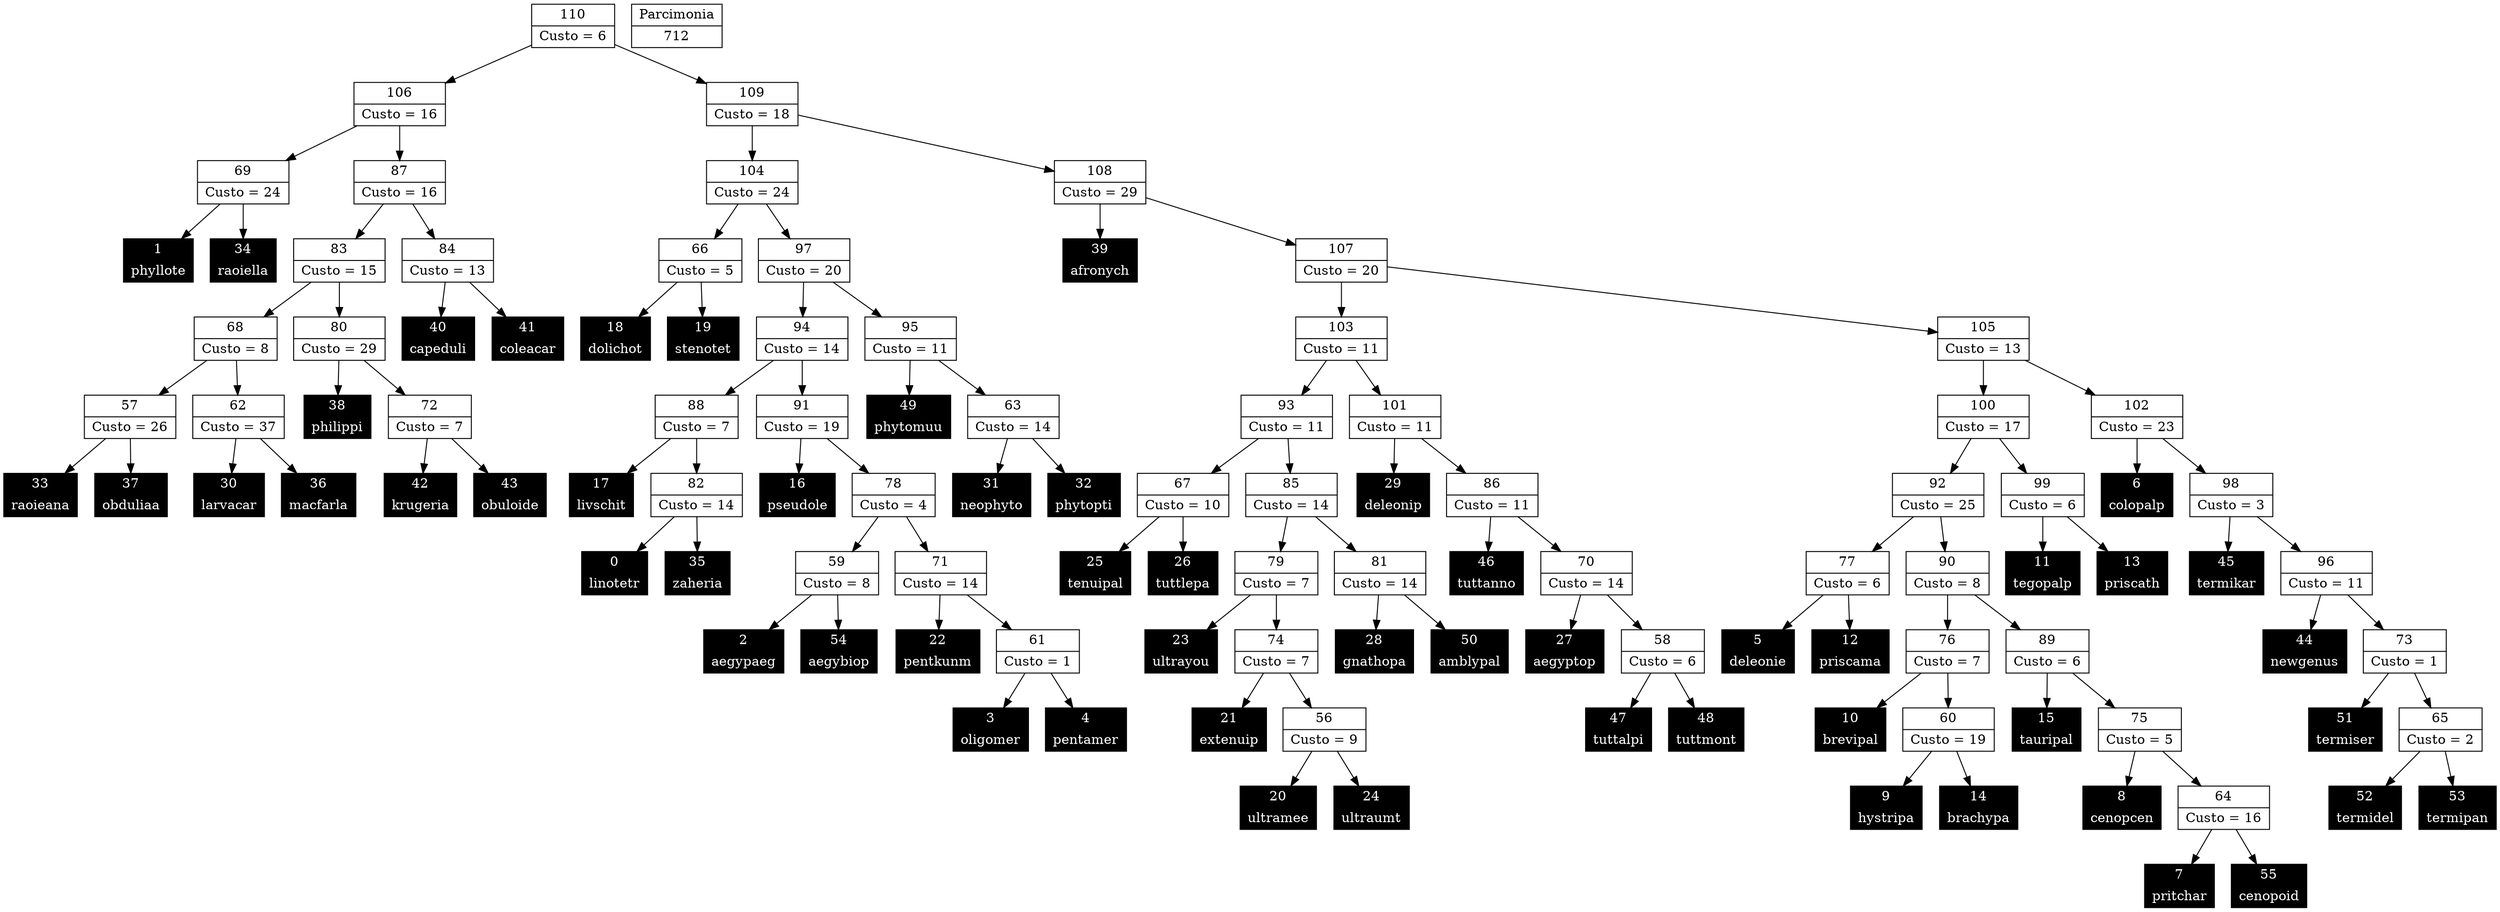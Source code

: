 Digraph G {
0 [shape="record", label="{0 | linotetr}",style=filled, color=black, fontcolor=white,fontsize=14, height=0.5]
1 [shape="record", label="{1 | phyllote}",style=filled, color=black, fontcolor=white,fontsize=14, height=0.5]
2 [shape="record", label="{2 | aegypaeg}",style=filled, color=black, fontcolor=white,fontsize=14, height=0.5]
3 [shape="record", label="{3 | oligomer}",style=filled, color=black, fontcolor=white,fontsize=14, height=0.5]
4 [shape="record", label="{4 | pentamer}",style=filled, color=black, fontcolor=white,fontsize=14, height=0.5]
5 [shape="record", label="{5 | deleonie}",style=filled, color=black, fontcolor=white,fontsize=14, height=0.5]
6 [shape="record", label="{6 | colopalp}",style=filled, color=black, fontcolor=white,fontsize=14, height=0.5]
7 [shape="record", label="{7 | pritchar}",style=filled, color=black, fontcolor=white,fontsize=14, height=0.5]
8 [shape="record", label="{8 | cenopcen}",style=filled, color=black, fontcolor=white,fontsize=14, height=0.5]
9 [shape="record", label="{9 | hystripa}",style=filled, color=black, fontcolor=white,fontsize=14, height=0.5]
10 [shape="record", label="{10 | brevipal}",style=filled, color=black, fontcolor=white,fontsize=14, height=0.5]
11 [shape="record", label="{11 | tegopalp}",style=filled, color=black, fontcolor=white,fontsize=14, height=0.5]
12 [shape="record", label="{12 | priscama}",style=filled, color=black, fontcolor=white,fontsize=14, height=0.5]
13 [shape="record", label="{13 | priscath}",style=filled, color=black, fontcolor=white,fontsize=14, height=0.5]
14 [shape="record", label="{14 | brachypa}",style=filled, color=black, fontcolor=white,fontsize=14, height=0.5]
15 [shape="record", label="{15 | tauripal}",style=filled, color=black, fontcolor=white,fontsize=14, height=0.5]
16 [shape="record", label="{16 | pseudole}",style=filled, color=black, fontcolor=white,fontsize=14, height=0.5]
17 [shape="record", label="{17 | livschit}",style=filled, color=black, fontcolor=white,fontsize=14, height=0.5]
18 [shape="record", label="{18 | dolichot}",style=filled, color=black, fontcolor=white,fontsize=14, height=0.5]
19 [shape="record", label="{19 | stenotet}",style=filled, color=black, fontcolor=white,fontsize=14, height=0.5]
20 [shape="record", label="{20 | ultramee}",style=filled, color=black, fontcolor=white,fontsize=14, height=0.5]
21 [shape="record", label="{21 | extenuip}",style=filled, color=black, fontcolor=white,fontsize=14, height=0.5]
22 [shape="record", label="{22 | pentkunm}",style=filled, color=black, fontcolor=white,fontsize=14, height=0.5]
23 [shape="record", label="{23 | ultrayou}",style=filled, color=black, fontcolor=white,fontsize=14, height=0.5]
24 [shape="record", label="{24 | ultraumt}",style=filled, color=black, fontcolor=white,fontsize=14, height=0.5]
25 [shape="record", label="{25 | tenuipal}",style=filled, color=black, fontcolor=white,fontsize=14, height=0.5]
26 [shape="record", label="{26 | tuttlepa}",style=filled, color=black, fontcolor=white,fontsize=14, height=0.5]
27 [shape="record", label="{27 | aegyptop}",style=filled, color=black, fontcolor=white,fontsize=14, height=0.5]
28 [shape="record", label="{28 | gnathopa}",style=filled, color=black, fontcolor=white,fontsize=14, height=0.5]
29 [shape="record", label="{29 | deleonip}",style=filled, color=black, fontcolor=white,fontsize=14, height=0.5]
30 [shape="record", label="{30 | larvacar}",style=filled, color=black, fontcolor=white,fontsize=14, height=0.5]
31 [shape="record", label="{31 | neophyto}",style=filled, color=black, fontcolor=white,fontsize=14, height=0.5]
32 [shape="record", label="{32 | phytopti}",style=filled, color=black, fontcolor=white,fontsize=14, height=0.5]
33 [shape="record", label="{33 | raoieana}",style=filled, color=black, fontcolor=white,fontsize=14, height=0.5]
34 [shape="record", label="{34 | raoiella}",style=filled, color=black, fontcolor=white,fontsize=14, height=0.5]
35 [shape="record", label="{35 | zaheria}",style=filled, color=black, fontcolor=white,fontsize=14, height=0.5]
36 [shape="record", label="{36 | macfarla}",style=filled, color=black, fontcolor=white,fontsize=14, height=0.5]
37 [shape="record", label="{37 | obduliaa}",style=filled, color=black, fontcolor=white,fontsize=14, height=0.5]
38 [shape="record", label="{38 | philippi}",style=filled, color=black, fontcolor=white,fontsize=14, height=0.5]
39 [shape="record", label="{39 | afronych}",style=filled, color=black, fontcolor=white,fontsize=14, height=0.5]
40 [shape="record", label="{40 | capeduli}",style=filled, color=black, fontcolor=white,fontsize=14, height=0.5]
41 [shape="record", label="{41 | coleacar}",style=filled, color=black, fontcolor=white,fontsize=14, height=0.5]
42 [shape="record", label="{42 | krugeria}",style=filled, color=black, fontcolor=white,fontsize=14, height=0.5]
43 [shape="record", label="{43 | obuloide}",style=filled, color=black, fontcolor=white,fontsize=14, height=0.5]
44 [shape="record", label="{44 | newgenus}",style=filled, color=black, fontcolor=white,fontsize=14, height=0.5]
45 [shape="record", label="{45 | termikar}",style=filled, color=black, fontcolor=white,fontsize=14, height=0.5]
46 [shape="record", label="{46 | tuttanno}",style=filled, color=black, fontcolor=white,fontsize=14, height=0.5]
47 [shape="record", label="{47 | tuttalpi}",style=filled, color=black, fontcolor=white,fontsize=14, height=0.5]
48 [shape="record", label="{48 | tuttmont}",style=filled, color=black, fontcolor=white,fontsize=14, height=0.5]
49 [shape="record", label="{49 | phytomuu}",style=filled, color=black, fontcolor=white,fontsize=14, height=0.5]
50 [shape="record", label="{50 | amblypal}",style=filled, color=black, fontcolor=white,fontsize=14, height=0.5]
51 [shape="record", label="{51 | termiser}",style=filled, color=black, fontcolor=white,fontsize=14, height=0.5]
52 [shape="record", label="{52 | termidel}",style=filled, color=black, fontcolor=white,fontsize=14, height=0.5]
53 [shape="record", label="{53 | termipan}",style=filled, color=black, fontcolor=white,fontsize=14, height=0.5]
54 [shape="record", label="{54 | aegybiop}",style=filled, color=black, fontcolor=white,fontsize=14, height=0.5]
55 [shape="record", label="{55 | cenopoid}",style=filled, color=black, fontcolor=white,fontsize=14, height=0.5]
56 [shape="record", label="{56|Custo = 9}"]
57 [shape="record", label="{57|Custo = 26}"]
58 [shape="record", label="{58|Custo = 6}"]
59 [shape="record", label="{59|Custo = 8}"]
60 [shape="record", label="{60|Custo = 19}"]
61 [shape="record", label="{61|Custo = 1}"]
62 [shape="record", label="{62|Custo = 37}"]
63 [shape="record", label="{63|Custo = 14}"]
64 [shape="record", label="{64|Custo = 16}"]
65 [shape="record", label="{65|Custo = 2}"]
66 [shape="record", label="{66|Custo = 5}"]
67 [shape="record", label="{67|Custo = 10}"]
68 [shape="record", label="{68|Custo = 8}"]
69 [shape="record", label="{69|Custo = 24}"]
70 [shape="record", label="{70|Custo = 14}"]
71 [shape="record", label="{71|Custo = 14}"]
72 [shape="record", label="{72|Custo = 7}"]
73 [shape="record", label="{73|Custo = 1}"]
74 [shape="record", label="{74|Custo = 7}"]
75 [shape="record", label="{75|Custo = 5}"]
76 [shape="record", label="{76|Custo = 7}"]
77 [shape="record", label="{77|Custo = 6}"]
78 [shape="record", label="{78|Custo = 4}"]
79 [shape="record", label="{79|Custo = 7}"]
80 [shape="record", label="{80|Custo = 29}"]
81 [shape="record", label="{81|Custo = 14}"]
82 [shape="record", label="{82|Custo = 14}"]
83 [shape="record", label="{83|Custo = 15}"]
84 [shape="record", label="{84|Custo = 13}"]
85 [shape="record", label="{85|Custo = 14}"]
86 [shape="record", label="{86|Custo = 11}"]
87 [shape="record", label="{87|Custo = 16}"]
88 [shape="record", label="{88|Custo = 7}"]
89 [shape="record", label="{89|Custo = 6}"]
90 [shape="record", label="{90|Custo = 8}"]
91 [shape="record", label="{91|Custo = 19}"]
92 [shape="record", label="{92|Custo = 25}"]
93 [shape="record", label="{93|Custo = 11}"]
94 [shape="record", label="{94|Custo = 14}"]
95 [shape="record", label="{95|Custo = 11}"]
96 [shape="record", label="{96|Custo = 11}"]
97 [shape="record", label="{97|Custo = 20}"]
98 [shape="record", label="{98|Custo = 3}"]
99 [shape="record", label="{99|Custo = 6}"]
100 [shape="record", label="{100|Custo = 17}"]
101 [shape="record", label="{101|Custo = 11}"]
102 [shape="record", label="{102|Custo = 23}"]
103 [shape="record", label="{103|Custo = 11}"]
104 [shape="record", label="{104|Custo = 24}"]
105 [shape="record", label="{105|Custo = 13}"]
106 [shape="record", label="{106|Custo = 16}"]
107 [shape="record", label="{107|Custo = 20}"]
108 [shape="record", label="{108|Custo = 29}"]
109 [shape="record", label="{109|Custo = 18}"]
110 [shape="record", label="{110|Custo = 6}"]

56->24
56->20
57->37
57->33
58->48
58->47
59->54
59->2
60->14
60->9
61->4
61->3
62->36
62->30
63->32
63->31
64->55
64->7
65->53
65->52
66->19
66->18
67->26
67->25
68->62
68->57
69->34
69->1
70->58
70->27
71->61
71->22
72->43
72->42
73->65
73->51
74->56
74->21
75->64
75->8
76->60
76->10
77->12
77->5
78->71
78->59
79->74
79->23
80->72
80->38
81->50
81->28
82->35
82->0
83->80
83->68
84->41
84->40
85->81
85->79
86->70
86->46
87->84
87->83
88->82
88->17
89->75
89->15
90->89
90->76
91->78
91->16
92->90
92->77
93->85
93->67
94->91
94->88
95->63
95->49
96->73
96->44
97->95
97->94
98->96
98->45
99->13
99->11
100->99
100->92
101->86
101->29
102->98
102->6
103->101
103->93
104->97
104->66
105->102
105->100
106->87
106->69
107->105
107->103
108->107
108->39
109->108
109->104
110->109
110->106

712 [shape="record", label="{Parcimonia|712}"]
}